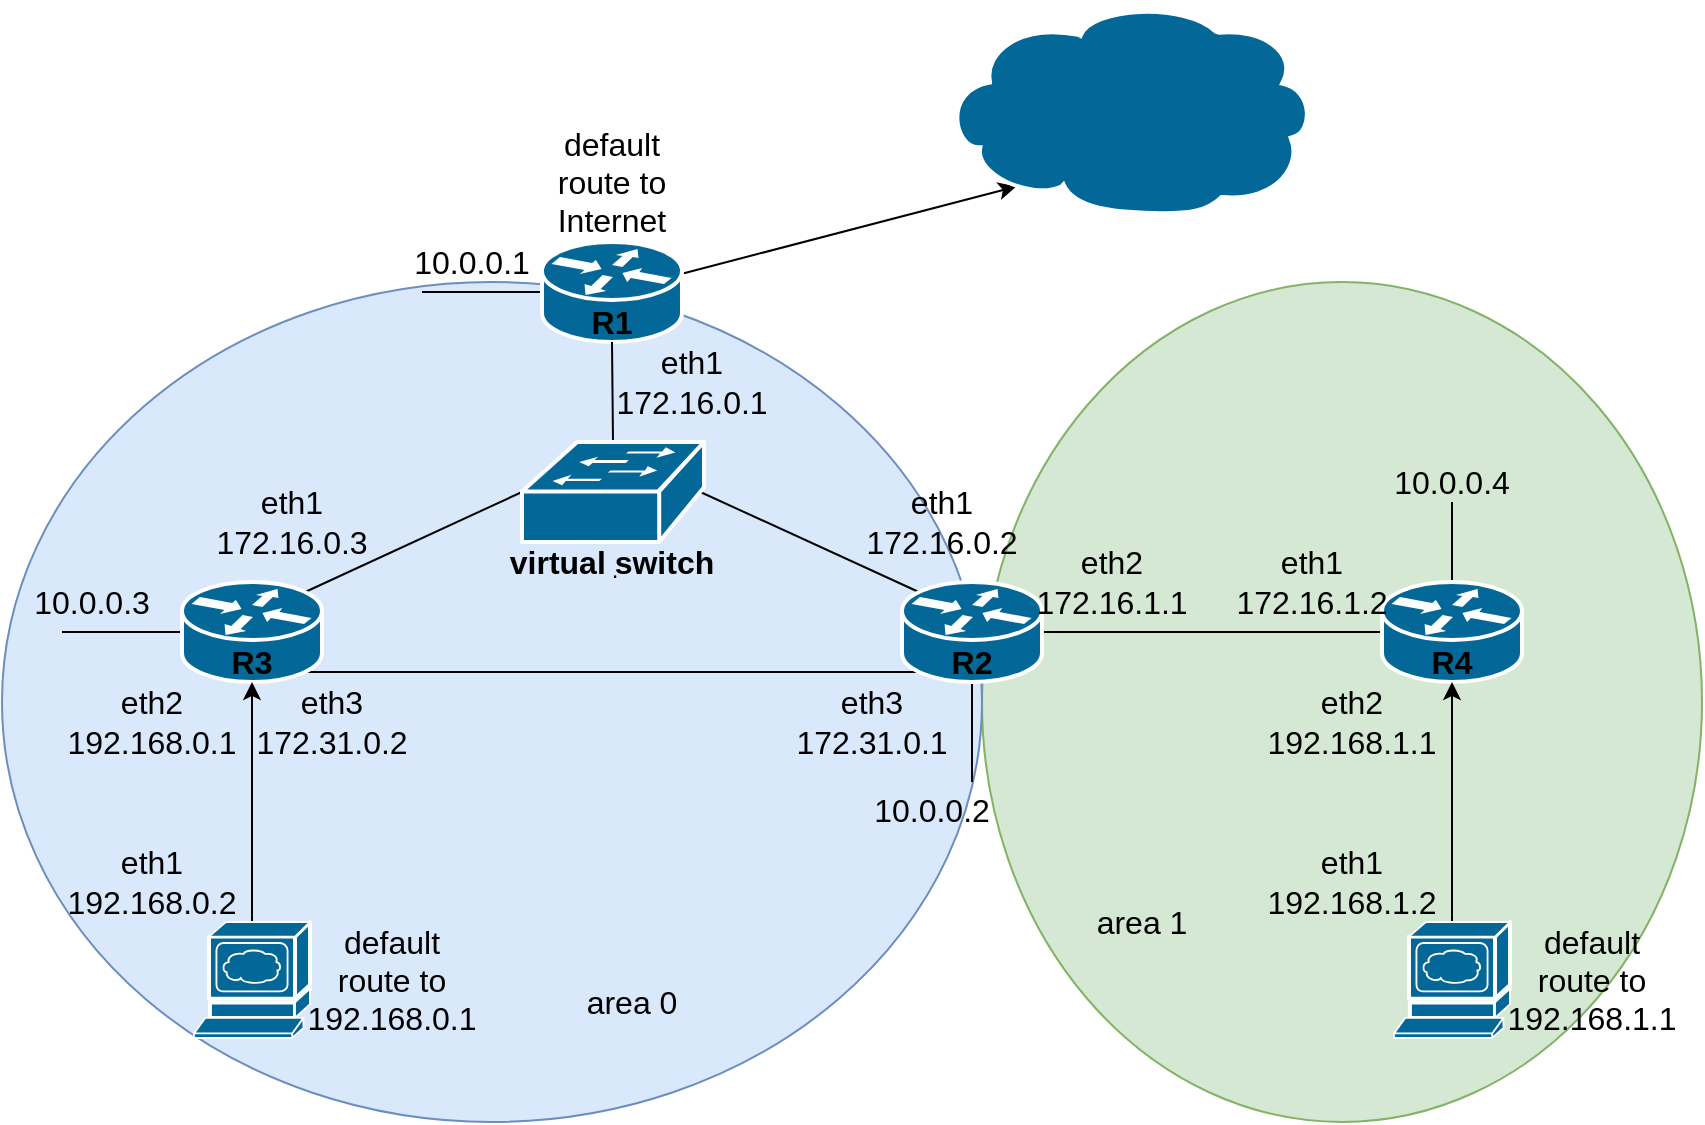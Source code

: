 <mxfile version="13.0.1" type="device"><diagram id="3SDIUsLv8_ovlW2NFCHb" name="Page-1"><mxGraphModel dx="1673" dy="919" grid="1" gridSize="10" guides="1" tooltips="1" connect="1" arrows="1" fold="1" page="1" pageScale="1" pageWidth="1169" pageHeight="827" math="0" shadow="0"><root><mxCell id="0"/><mxCell id="1" parent="0"/><mxCell id="RV0kNpgPH9PPAQfVCcqm-46" value="" style="ellipse;whiteSpace=wrap;html=1;fontSize=16;fillColor=#d5e8d4;strokeColor=#82b366;" parent="1" vertex="1"><mxGeometry x="649" y="274" width="360" height="420" as="geometry"/></mxCell><mxCell id="RV0kNpgPH9PPAQfVCcqm-44" value="" style="ellipse;whiteSpace=wrap;html=1;fontSize=16;fillColor=#dae8fc;strokeColor=#6c8ebf;" parent="1" vertex="1"><mxGeometry x="159" y="274" width="490" height="420" as="geometry"/></mxCell><mxCell id="RV0kNpgPH9PPAQfVCcqm-15" style="edgeStyle=none;rounded=0;orthogonalLoop=1;jettySize=auto;html=1;endArrow=classic;endFill=1;entryX=0.2;entryY=0.87;entryDx=0;entryDy=0;entryPerimeter=0;" parent="1" source="RV0kNpgPH9PPAQfVCcqm-1" target="RV0kNpgPH9PPAQfVCcqm-14" edge="1"><mxGeometry relative="1" as="geometry"/></mxCell><mxCell id="RV0kNpgPH9PPAQfVCcqm-23" style="edgeStyle=none;rounded=0;orthogonalLoop=1;jettySize=auto;html=1;exitX=0;exitY=0.5;exitDx=0;exitDy=0;exitPerimeter=0;endArrow=none;endFill=0;fontSize=16;" parent="1" source="RV0kNpgPH9PPAQfVCcqm-1" edge="1"><mxGeometry relative="1" as="geometry"><mxPoint x="369" y="279" as="targetPoint"/></mxGeometry></mxCell><mxCell id="RV0kNpgPH9PPAQfVCcqm-1" value="" style="shape=mxgraph.cisco.routers.router;html=1;pointerEvents=1;dashed=0;fillColor=#036897;strokeColor=#ffffff;strokeWidth=2;verticalLabelPosition=bottom;verticalAlign=top;align=center;outlineConnect=0;" parent="1" vertex="1"><mxGeometry x="429" y="254" width="70" height="50" as="geometry"/></mxCell><mxCell id="RV0kNpgPH9PPAQfVCcqm-12" style="edgeStyle=none;rounded=0;orthogonalLoop=1;jettySize=auto;html=1;exitX=0.88;exitY=0.1;exitDx=0;exitDy=0;exitPerimeter=0;entryX=0;entryY=0.5;entryDx=0;entryDy=0;entryPerimeter=0;endArrow=none;endFill=0;" parent="1" source="RV0kNpgPH9PPAQfVCcqm-2" target="RV0kNpgPH9PPAQfVCcqm-4" edge="1"><mxGeometry relative="1" as="geometry"/></mxCell><mxCell id="RV0kNpgPH9PPAQfVCcqm-21" style="edgeStyle=none;rounded=0;orthogonalLoop=1;jettySize=auto;html=1;exitX=0.88;exitY=0.9;exitDx=0;exitDy=0;exitPerimeter=0;entryX=0.12;entryY=0.9;entryDx=0;entryDy=0;entryPerimeter=0;endArrow=none;endFill=0;fontSize=16;" parent="1" source="RV0kNpgPH9PPAQfVCcqm-2" target="RV0kNpgPH9PPAQfVCcqm-3" edge="1"><mxGeometry relative="1" as="geometry"/></mxCell><mxCell id="RV0kNpgPH9PPAQfVCcqm-27" style="edgeStyle=none;rounded=0;orthogonalLoop=1;jettySize=auto;html=1;exitX=0;exitY=0.5;exitDx=0;exitDy=0;exitPerimeter=0;endArrow=none;endFill=0;fontSize=16;" parent="1" source="RV0kNpgPH9PPAQfVCcqm-2" edge="1"><mxGeometry relative="1" as="geometry"><mxPoint x="189" y="449" as="targetPoint"/></mxGeometry></mxCell><mxCell id="RV0kNpgPH9PPAQfVCcqm-2" value="" style="shape=mxgraph.cisco.routers.router;html=1;pointerEvents=1;dashed=0;fillColor=#036897;strokeColor=#ffffff;strokeWidth=2;verticalLabelPosition=bottom;verticalAlign=top;align=center;outlineConnect=0;" parent="1" vertex="1"><mxGeometry x="249" y="424" width="70" height="50" as="geometry"/></mxCell><mxCell id="RV0kNpgPH9PPAQfVCcqm-10" style="edgeStyle=orthogonalEdgeStyle;rounded=0;orthogonalLoop=1;jettySize=auto;html=1;exitX=1;exitY=0.5;exitDx=0;exitDy=0;exitPerimeter=0;entryX=0;entryY=0.5;entryDx=0;entryDy=0;entryPerimeter=0;endArrow=none;endFill=0;" parent="1" source="RV0kNpgPH9PPAQfVCcqm-3" target="RV0kNpgPH9PPAQfVCcqm-5" edge="1"><mxGeometry relative="1" as="geometry"/></mxCell><mxCell id="RV0kNpgPH9PPAQfVCcqm-11" style="rounded=0;orthogonalLoop=1;jettySize=auto;html=1;exitX=0.12;exitY=0.1;exitDx=0;exitDy=0;exitPerimeter=0;entryX=0.98;entryY=0.5;entryDx=0;entryDy=0;entryPerimeter=0;endArrow=none;endFill=0;" parent="1" source="RV0kNpgPH9PPAQfVCcqm-3" target="RV0kNpgPH9PPAQfVCcqm-4" edge="1"><mxGeometry relative="1" as="geometry"/></mxCell><mxCell id="RV0kNpgPH9PPAQfVCcqm-25" style="edgeStyle=none;rounded=0;orthogonalLoop=1;jettySize=auto;html=1;exitX=0.5;exitY=1;exitDx=0;exitDy=0;exitPerimeter=0;endArrow=none;endFill=0;fontSize=16;" parent="1" source="RV0kNpgPH9PPAQfVCcqm-3" edge="1"><mxGeometry relative="1" as="geometry"><mxPoint x="644" y="524" as="targetPoint"/></mxGeometry></mxCell><mxCell id="RV0kNpgPH9PPAQfVCcqm-3" value="" style="shape=mxgraph.cisco.routers.router;html=1;pointerEvents=1;dashed=0;fillColor=#036897;strokeColor=#ffffff;strokeWidth=2;verticalLabelPosition=bottom;verticalAlign=top;align=center;outlineConnect=0;" parent="1" vertex="1"><mxGeometry x="609" y="424" width="70" height="50" as="geometry"/></mxCell><mxCell id="RV0kNpgPH9PPAQfVCcqm-13" style="edgeStyle=none;rounded=0;orthogonalLoop=1;jettySize=auto;html=1;exitX=0.5;exitY=0;exitDx=0;exitDy=0;exitPerimeter=0;entryX=0.5;entryY=1;entryDx=0;entryDy=0;entryPerimeter=0;endArrow=none;endFill=0;" parent="1" source="RV0kNpgPH9PPAQfVCcqm-4" target="RV0kNpgPH9PPAQfVCcqm-1" edge="1"><mxGeometry relative="1" as="geometry"/></mxCell><mxCell id="RV0kNpgPH9PPAQfVCcqm-4" value="." style="shape=mxgraph.cisco.switches.workgroup_switch;html=1;pointerEvents=1;dashed=0;fillColor=#036897;strokeColor=#ffffff;strokeWidth=2;verticalLabelPosition=bottom;verticalAlign=top;align=center;outlineConnect=0;" parent="1" vertex="1"><mxGeometry x="419" y="354" width="91" height="50" as="geometry"/></mxCell><mxCell id="RV0kNpgPH9PPAQfVCcqm-26" style="edgeStyle=none;rounded=0;orthogonalLoop=1;jettySize=auto;html=1;exitX=0.5;exitY=0;exitDx=0;exitDy=0;exitPerimeter=0;endArrow=none;endFill=0;fontSize=16;" parent="1" source="RV0kNpgPH9PPAQfVCcqm-5" edge="1"><mxGeometry relative="1" as="geometry"><mxPoint x="884" y="384" as="targetPoint"/></mxGeometry></mxCell><mxCell id="RV0kNpgPH9PPAQfVCcqm-5" value="" style="shape=mxgraph.cisco.routers.router;html=1;pointerEvents=1;dashed=0;fillColor=#036897;strokeColor=#ffffff;strokeWidth=2;verticalLabelPosition=bottom;verticalAlign=top;align=center;outlineConnect=0;" parent="1" vertex="1"><mxGeometry x="849" y="424" width="70" height="50" as="geometry"/></mxCell><mxCell id="RV0kNpgPH9PPAQfVCcqm-8" style="edgeStyle=orthogonalEdgeStyle;rounded=0;orthogonalLoop=1;jettySize=auto;html=1;exitX=0.5;exitY=0;exitDx=0;exitDy=0;exitPerimeter=0;entryX=0.5;entryY=1;entryDx=0;entryDy=0;entryPerimeter=0;endArrow=classic;endFill=1;" parent="1" source="RV0kNpgPH9PPAQfVCcqm-6" target="RV0kNpgPH9PPAQfVCcqm-2" edge="1"><mxGeometry relative="1" as="geometry"/></mxCell><mxCell id="RV0kNpgPH9PPAQfVCcqm-6" value="" style="shape=mxgraph.cisco.servers.www_server;html=1;pointerEvents=1;dashed=0;fillColor=#036897;strokeColor=#ffffff;strokeWidth=2;verticalLabelPosition=bottom;verticalAlign=top;align=center;outlineConnect=0;" parent="1" vertex="1"><mxGeometry x="255" y="594" width="58" height="58" as="geometry"/></mxCell><mxCell id="RV0kNpgPH9PPAQfVCcqm-9" style="edgeStyle=orthogonalEdgeStyle;rounded=0;orthogonalLoop=1;jettySize=auto;html=1;exitX=0.5;exitY=0;exitDx=0;exitDy=0;exitPerimeter=0;entryX=0.5;entryY=1;entryDx=0;entryDy=0;entryPerimeter=0;endArrow=classic;endFill=1;" parent="1" source="RV0kNpgPH9PPAQfVCcqm-7" target="RV0kNpgPH9PPAQfVCcqm-5" edge="1"><mxGeometry relative="1" as="geometry"/></mxCell><mxCell id="RV0kNpgPH9PPAQfVCcqm-7" value="" style="shape=mxgraph.cisco.servers.www_server;html=1;pointerEvents=1;dashed=0;fillColor=#036897;strokeColor=#ffffff;strokeWidth=2;verticalLabelPosition=bottom;verticalAlign=top;align=center;outlineConnect=0;" parent="1" vertex="1"><mxGeometry x="855" y="594" width="58" height="58" as="geometry"/></mxCell><mxCell id="RV0kNpgPH9PPAQfVCcqm-14" value="" style="shape=mxgraph.cisco.storage.cloud;html=1;pointerEvents=1;dashed=0;fillColor=#036897;strokeColor=#ffffff;strokeWidth=2;verticalLabelPosition=bottom;verticalAlign=top;align=center;outlineConnect=0;" parent="1" vertex="1"><mxGeometry x="629" y="134" width="186" height="106" as="geometry"/></mxCell><mxCell id="RV0kNpgPH9PPAQfVCcqm-16" value="R1" style="text;html=1;strokeColor=none;fillColor=none;align=center;verticalAlign=middle;whiteSpace=wrap;rounded=0;fontSize=16;fontStyle=1" parent="1" vertex="1"><mxGeometry x="444" y="284" width="40" height="20" as="geometry"/></mxCell><mxCell id="RV0kNpgPH9PPAQfVCcqm-18" value="R3" style="text;html=1;strokeColor=none;fillColor=none;align=center;verticalAlign=middle;whiteSpace=wrap;rounded=0;fontSize=16;fontStyle=1" parent="1" vertex="1"><mxGeometry x="264" y="454" width="40" height="20" as="geometry"/></mxCell><mxCell id="RV0kNpgPH9PPAQfVCcqm-19" value="R2" style="text;html=1;strokeColor=none;fillColor=none;align=center;verticalAlign=middle;whiteSpace=wrap;rounded=0;fontSize=16;fontStyle=1" parent="1" vertex="1"><mxGeometry x="624" y="454" width="40" height="20" as="geometry"/></mxCell><mxCell id="RV0kNpgPH9PPAQfVCcqm-20" value="R4" style="text;html=1;strokeColor=none;fillColor=none;align=center;verticalAlign=middle;whiteSpace=wrap;rounded=0;fontSize=16;fontStyle=1" parent="1" vertex="1"><mxGeometry x="864" y="454" width="40" height="20" as="geometry"/></mxCell><mxCell id="RV0kNpgPH9PPAQfVCcqm-22" value="10.0.0.1" style="text;html=1;strokeColor=none;fillColor=none;align=center;verticalAlign=middle;whiteSpace=wrap;rounded=0;fontSize=16;" parent="1" vertex="1"><mxGeometry x="359" y="254" width="70" height="20" as="geometry"/></mxCell><mxCell id="RV0kNpgPH9PPAQfVCcqm-28" value="10.0.0.3" style="text;html=1;strokeColor=none;fillColor=none;align=center;verticalAlign=middle;whiteSpace=wrap;rounded=0;fontSize=16;" parent="1" vertex="1"><mxGeometry x="169" y="424" width="70" height="20" as="geometry"/></mxCell><mxCell id="RV0kNpgPH9PPAQfVCcqm-29" value="10.0.0.2" style="text;html=1;strokeColor=none;fillColor=none;align=center;verticalAlign=middle;whiteSpace=wrap;rounded=0;fontSize=16;" parent="1" vertex="1"><mxGeometry x="589" y="528" width="70" height="20" as="geometry"/></mxCell><mxCell id="RV0kNpgPH9PPAQfVCcqm-30" value="10.0.0.4" style="text;html=1;strokeColor=none;fillColor=none;align=center;verticalAlign=middle;whiteSpace=wrap;rounded=0;fontSize=16;" parent="1" vertex="1"><mxGeometry x="849" y="364" width="70" height="20" as="geometry"/></mxCell><mxCell id="RV0kNpgPH9PPAQfVCcqm-31" value="eth1&lt;br&gt;172.16.0.1" style="text;html=1;strokeColor=none;fillColor=none;align=center;verticalAlign=middle;whiteSpace=wrap;rounded=0;fontSize=16;" parent="1" vertex="1"><mxGeometry x="469" y="304" width="70" height="40" as="geometry"/></mxCell><mxCell id="RV0kNpgPH9PPAQfVCcqm-32" value="eth1&lt;br&gt;172.16.0.2" style="text;html=1;strokeColor=none;fillColor=none;align=center;verticalAlign=middle;whiteSpace=wrap;rounded=0;fontSize=16;" parent="1" vertex="1"><mxGeometry x="594" y="374" width="70" height="40" as="geometry"/></mxCell><mxCell id="RV0kNpgPH9PPAQfVCcqm-33" value="eth1&lt;br&gt;172.16.0.3" style="text;html=1;strokeColor=none;fillColor=none;align=center;verticalAlign=middle;whiteSpace=wrap;rounded=0;fontSize=16;" parent="1" vertex="1"><mxGeometry x="269" y="374" width="70" height="40" as="geometry"/></mxCell><mxCell id="RV0kNpgPH9PPAQfVCcqm-34" value="eth3&lt;br&gt;172.31.0.1" style="text;html=1;strokeColor=none;fillColor=none;align=center;verticalAlign=middle;whiteSpace=wrap;rounded=0;fontSize=16;" parent="1" vertex="1"><mxGeometry x="559" y="474" width="70" height="40" as="geometry"/></mxCell><mxCell id="RV0kNpgPH9PPAQfVCcqm-35" value="eth2&lt;br&gt;172.16.1.1" style="text;html=1;strokeColor=none;fillColor=none;align=center;verticalAlign=middle;whiteSpace=wrap;rounded=0;fontSize=16;" parent="1" vertex="1"><mxGeometry x="679" y="404" width="70" height="40" as="geometry"/></mxCell><mxCell id="RV0kNpgPH9PPAQfVCcqm-36" value="eth1&lt;br&gt;172.16.1.2" style="text;html=1;strokeColor=none;fillColor=none;align=center;verticalAlign=middle;whiteSpace=wrap;rounded=0;fontSize=16;" parent="1" vertex="1"><mxGeometry x="779" y="404" width="70" height="40" as="geometry"/></mxCell><mxCell id="RV0kNpgPH9PPAQfVCcqm-37" value="eth2&lt;br&gt;192.168.0.1" style="text;html=1;strokeColor=none;fillColor=none;align=center;verticalAlign=middle;whiteSpace=wrap;rounded=0;fontSize=16;" parent="1" vertex="1"><mxGeometry x="199" y="474" width="70" height="40" as="geometry"/></mxCell><mxCell id="RV0kNpgPH9PPAQfVCcqm-38" value="eth1&lt;br&gt;192.168.0.2" style="text;html=1;strokeColor=none;fillColor=none;align=center;verticalAlign=middle;whiteSpace=wrap;rounded=0;fontSize=16;" parent="1" vertex="1"><mxGeometry x="199" y="554" width="70" height="40" as="geometry"/></mxCell><mxCell id="RV0kNpgPH9PPAQfVCcqm-39" value="eth2&lt;br&gt;192.168.1.1" style="text;html=1;strokeColor=none;fillColor=none;align=center;verticalAlign=middle;whiteSpace=wrap;rounded=0;fontSize=16;" parent="1" vertex="1"><mxGeometry x="799" y="474" width="70" height="40" as="geometry"/></mxCell><mxCell id="RV0kNpgPH9PPAQfVCcqm-40" value="eth1&lt;br&gt;192.168.1.2" style="text;html=1;strokeColor=none;fillColor=none;align=center;verticalAlign=middle;whiteSpace=wrap;rounded=0;fontSize=16;" parent="1" vertex="1"><mxGeometry x="799" y="554" width="70" height="40" as="geometry"/></mxCell><mxCell id="RV0kNpgPH9PPAQfVCcqm-41" value="eth3&lt;br&gt;172.31.0.2" style="text;html=1;strokeColor=none;fillColor=none;align=center;verticalAlign=middle;whiteSpace=wrap;rounded=0;fontSize=16;" parent="1" vertex="1"><mxGeometry x="289" y="474" width="70" height="40" as="geometry"/></mxCell><mxCell id="RV0kNpgPH9PPAQfVCcqm-45" value="area 0" style="text;html=1;strokeColor=none;fillColor=none;align=center;verticalAlign=middle;whiteSpace=wrap;rounded=0;fontSize=16;" parent="1" vertex="1"><mxGeometry x="444" y="624" width="60" height="20" as="geometry"/></mxCell><mxCell id="RV0kNpgPH9PPAQfVCcqm-47" value="area 1" style="text;html=1;strokeColor=none;fillColor=none;align=center;verticalAlign=middle;whiteSpace=wrap;rounded=0;fontSize=16;" parent="1" vertex="1"><mxGeometry x="699" y="574" width="60" height="40" as="geometry"/></mxCell><mxCell id="SxgQnxdgUt93hBuhghHF-2" value="default route to 192.168.1.1" style="text;html=1;strokeColor=none;fillColor=none;align=center;verticalAlign=middle;whiteSpace=wrap;rounded=0;fontSize=16;" vertex="1" parent="1"><mxGeometry x="919" y="603" width="70" height="40" as="geometry"/></mxCell><mxCell id="SxgQnxdgUt93hBuhghHF-3" value="default route to 192.168.0.1" style="text;html=1;strokeColor=none;fillColor=none;align=center;verticalAlign=middle;whiteSpace=wrap;rounded=0;fontSize=16;" vertex="1" parent="1"><mxGeometry x="319" y="603" width="70" height="40" as="geometry"/></mxCell><mxCell id="SxgQnxdgUt93hBuhghHF-4" value="default route to Internet" style="text;html=1;strokeColor=none;fillColor=none;align=center;verticalAlign=middle;whiteSpace=wrap;rounded=0;fontSize=16;" vertex="1" parent="1"><mxGeometry x="429" y="204" width="70" height="40" as="geometry"/></mxCell><mxCell id="SxgQnxdgUt93hBuhghHF-5" value="virtual switch" style="text;html=1;strokeColor=none;fillColor=none;align=center;verticalAlign=middle;whiteSpace=wrap;rounded=0;fontSize=16;fontStyle=1" vertex="1" parent="1"><mxGeometry x="409" y="404" width="110" height="20" as="geometry"/></mxCell></root></mxGraphModel></diagram></mxfile>